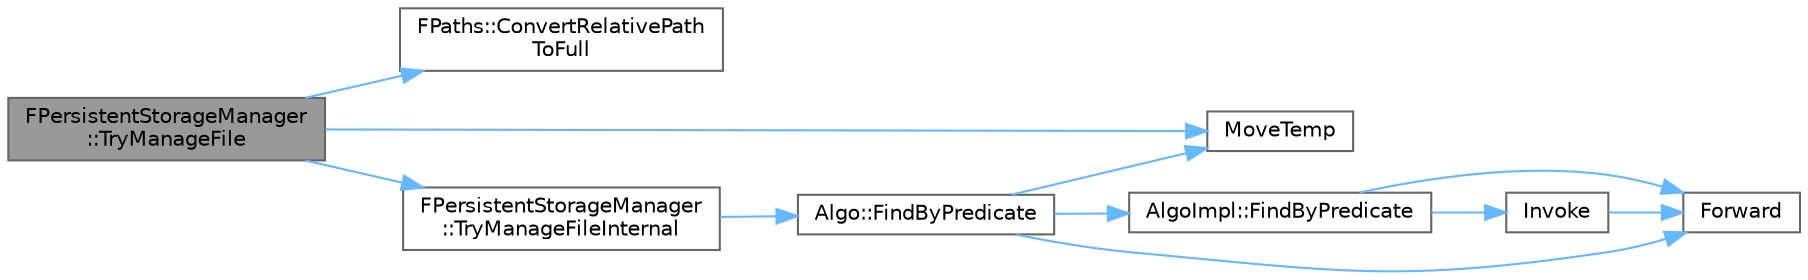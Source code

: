 digraph "FPersistentStorageManager::TryManageFile"
{
 // INTERACTIVE_SVG=YES
 // LATEX_PDF_SIZE
  bgcolor="transparent";
  edge [fontname=Helvetica,fontsize=10,labelfontname=Helvetica,labelfontsize=10];
  node [fontname=Helvetica,fontsize=10,shape=box,height=0.2,width=0.4];
  rankdir="LR";
  Node1 [id="Node000001",label="FPersistentStorageManager\l::TryManageFile",height=0.2,width=0.4,color="gray40", fillcolor="grey60", style="filled", fontcolor="black",tooltip=" "];
  Node1 -> Node2 [id="edge1_Node000001_Node000002",color="steelblue1",style="solid",tooltip=" "];
  Node2 [id="Node000002",label="FPaths::ConvertRelativePath\lToFull",height=0.2,width=0.4,color="grey40", fillcolor="white", style="filled",URL="$df/d4c/classFPaths.html#aa3517b87b746c7de395191cabaae86a6",tooltip="Converts a relative path name to a fully qualified name relative to the process BaseDir()."];
  Node1 -> Node3 [id="edge2_Node000001_Node000003",color="steelblue1",style="solid",tooltip=" "];
  Node3 [id="Node000003",label="MoveTemp",height=0.2,width=0.4,color="grey40", fillcolor="white", style="filled",URL="$d4/d24/UnrealTemplate_8h.html#ad5e6c049aeb9c9115fec514ba581dbb6",tooltip="MoveTemp will cast a reference to an rvalue reference."];
  Node1 -> Node4 [id="edge3_Node000001_Node000004",color="steelblue1",style="solid",tooltip=" "];
  Node4 [id="Node000004",label="FPersistentStorageManager\l::TryManageFileInternal",height=0.2,width=0.4,color="grey40", fillcolor="white", style="filled",URL="$d5/ddb/classFPersistentStorageManager.html#a1a467574203dfdd0b0eaf5537353a75f",tooltip=" "];
  Node4 -> Node5 [id="edge4_Node000004_Node000005",color="steelblue1",style="solid",tooltip=" "];
  Node5 [id="Node000005",label="Algo::FindByPredicate",height=0.2,width=0.4,color="grey40", fillcolor="white", style="filled",URL="$db/d33/namespaceAlgo.html#ab9cade1873e50b5687bd6a5b98481773",tooltip="Returns a pointer to the first element in the range which matches the predicate."];
  Node5 -> Node6 [id="edge5_Node000005_Node000006",color="steelblue1",style="solid",tooltip=" "];
  Node6 [id="Node000006",label="AlgoImpl::FindByPredicate",height=0.2,width=0.4,color="grey40", fillcolor="white", style="filled",URL="$db/d64/namespaceAlgoImpl.html#a1f73320d4cb5fc8291b544786e1c5a9f",tooltip=" "];
  Node6 -> Node7 [id="edge6_Node000006_Node000007",color="steelblue1",style="solid",tooltip=" "];
  Node7 [id="Node000007",label="Forward",height=0.2,width=0.4,color="grey40", fillcolor="white", style="filled",URL="$d4/d24/UnrealTemplate_8h.html#a68f280c1d561a8899a1e9e3ea8405d00",tooltip="Forward will cast a reference to an rvalue reference."];
  Node6 -> Node8 [id="edge7_Node000006_Node000008",color="steelblue1",style="solid",tooltip=" "];
  Node8 [id="Node000008",label="Invoke",height=0.2,width=0.4,color="grey40", fillcolor="white", style="filled",URL="$d7/deb/Invoke_8h.html#a66d3e79358998f56001f20726270e390",tooltip="Invokes a callable with a set of arguments."];
  Node8 -> Node7 [id="edge8_Node000008_Node000007",color="steelblue1",style="solid",tooltip=" "];
  Node5 -> Node7 [id="edge9_Node000005_Node000007",color="steelblue1",style="solid",tooltip=" "];
  Node5 -> Node3 [id="edge10_Node000005_Node000003",color="steelblue1",style="solid",tooltip=" "];
}
